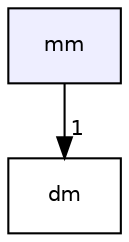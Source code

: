 digraph "mm" {
  bgcolor=transparent;
  compound=true
  node [ fontsize="10", fontname="Helvetica"];
  edge [ labelfontsize="10", labelfontname="Helvetica"];
  dir_fc11452e4696bd8c0943c731770ef0fd [shape=box, label="mm", style="filled", fillcolor="#eeeeff", pencolor="black", URL="dir_fc11452e4696bd8c0943c731770ef0fd.html"];
  dir_fceb8c84259f2f7a80548922c61f7c5a [shape=box label="dm" URL="dir_fceb8c84259f2f7a80548922c61f7c5a.html"];
  dir_fc11452e4696bd8c0943c731770ef0fd->dir_fceb8c84259f2f7a80548922c61f7c5a [headlabel="1", labeldistance=1.5 headhref="dir_000003_000000.html"];
}
